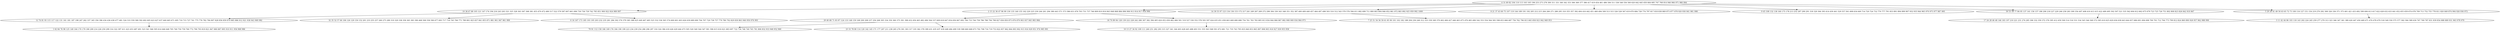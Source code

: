 digraph true_tree {
	"0" -> "1"
	"0" -> "2"
	"0" -> "3"
	"0" -> "4"
	"2" -> "5"
	"0" -> "6"
	"2" -> "7"
	"0" -> "8"
	"0" -> "9"
	"5" -> "10"
	"7" -> "11"
	"8" -> "12"
	"1" -> "13"
	"5" -> "14"
	"3" -> "15"
	"9" -> "16"
	"1" -> "17"
	"13" -> "18"
	"1" -> "19"
	"0" [label="4 31 69 82 104 110 113 163 165 196 253 273 278 300 311 331 340 342 353 366 369 377 386 417 419 454 461 486 506 511 538 548 556 560 620 642 645 650 664 685 747 768 814 946 966 971 980 994"];
	"1" [label="19 38 67 88 105 121 147 174 194 216 243 263 321 325 328 363 367 368 381 455 470 472 480 517 522 579 587 607 661 696 730 736 739 742 785 851 900 922 924 989 997"];
	"2" [label="2 15 22 36 47 96 99 130 135 140 155 162 220 225 230 244 261 294 380 443 571 573 586 631 676 703 731 737 746 809 810 816 843 848 868 884 896 906 913 914 917 954 996"];
	"3" [label="14 39 55 97 123 134 136 153 172 217 241 249 267 269 272 298 304 330 343 348 351 352 387 400 409 440 457 464 497 498 503 510 512 543 570 576 594 611 682 699 711 800 803 804 846 852 861 872 883 892 925 959 992 1000"];
	"4" [label="8 21 37 43 60 75 107 119 144 189 191 192 205 212 215 264 266 271 288 295 310 355 357 392 404 416 442 451 460 494 509 513 515 526 528 567 619 670 684 728 774 797 817 818 838 869 873 877 878 920 930 941 981 998"];
	"5" [label="29 40 68 71 83 87 124 133 148 159 168 200 208 237 256 268 305 334 350 360 375 391 398 432 456 465 482 496 504 537 609 618 647 654 656 667 692 706 733 744 758 786 788 794 798 827 836 850 875 876 879 903 937 945 983 984"];
	"6" [label="9 45 108 132 138 160 175 178 213 252 287 290 291 318 320 364 393 414 430 441 529 557 561 608 634 649 714 720 724 732 770 777 791 833 891 894 899 907 932 935 944 965 970 975 977 987 995"];
	"7" [label="18 70 89 94 128 139 222 228 242 280 307 382 394 405 424 452 458 462 466 501 519 527 530 552 578 593 597 624 635 651 658 663 669 680 688 754 761 763 783 805 813 834 844 866 867 882 908 909 934 964 973"];
	"8" [label="30 53 58 77 84 95 137 141 156 157 186 206 218 227 229 246 258 283 309 354 407 408 410 413 415 422 489 495 502 507 521 535 562 604 612 662 675 679 723 725 726 751 802 808 823 826 842 919 967"];
	"9" [label="5 20 26 41 49 50 63 65 72 73 100 116 127 151 154 219 270 292 308 326 336 371 373 401 421 433 492 599 606 613 617 622 628 632 633 641 652 655 659 674 678 709 713 752 755 778 811 820 849 874 904 926 936 972"];
	"10" [label="79 91 112 158 166 169 176 184 190 199 223 234 239 254 286 296 297 316 324 384 418 426 429 444 473 505 520 540 544 547 581 596 615 616 621 683 697 722 734 748 749 765 781 806 832 933 948 952 960"];
	"11" [label="10 13 27 34 92 109 111 240 251 282 293 315 327 341 344 403 428 445 488 493 551 555 563 568 591 672 681 721 735 743 795 835 840 853 865 897 898 905 918 927 939 955 958"];
	"12" [label="17 24 28 46 48 146 183 197 210 221 231 274 285 306 332 359 372 376 395 412 459 500 514 516 531 534 545 546 569 572 585 610 625 629 636 638 643 644 657 686 691 694 698 700 701 712 764 773 799 812 824 860 890 928 957 962 988 990"];
	"13" [label="12 74 81 93 115 117 122 131 161 181 187 198 247 262 337 345 356 396 434 436 438 477 481 524 533 559 580 592 602 605 623 627 637 640 665 671 695 710 715 727 741 775 776 782 784 807 828 856 859 870 885 886 912 921 938 943 969 982"];
	"14" [label="23 33 78 80 114 120 142 145 171 177 207 211 238 265 276 301 303 317 335 362 378 399 431 435 437 439 448 484 499 539 588 660 668 673 702 708 716 719 753 822 857 862 864 893 902 915 916 929 951 974 985 991"];
	"15" [label="7 25 51 54 56 59 61 85 90 101 102 182 188 204 236 248 312 333 339 349 370 402 406 427 446 463 475 476 483 490 542 553 554 564 583 598 653 666 687 756 762 796 815 845 858 923 942 949 953"];
	"16" [label="3 11 42 44 86 103 118 143 202 224 245 259 277 279 313 323 346 347 361 389 420 447 450 469 471 474 478 479 518 549 550 575 577 582 584 589 630 767 769 787 831 839 854 888 889 931 963 978 979"];
	"17" [label="32 35 52 57 66 106 126 129 150 152 201 233 255 257 260 275 289 319 329 338 358 365 383 390 468 508 558 590 677 693 717 718 745 766 771 789 801 825 837 841 855 871 881 901 947 961 999"];
	"18" [label="1 62 64 76 98 125 149 164 170 179 180 209 214 226 250 299 314 322 397 411 423 453 487 491 523 541 566 595 614 646 648 705 740 750 759 760 772 790 793 819 821 847 880 887 895 910 911 956 968 986"];
	"19" [label="6 16 167 173 185 193 195 203 232 235 281 284 302 374 379 385 388 425 449 467 485 525 532 536 565 574 600 601 603 626 639 689 690 704 707 729 738 757 779 780 792 829 830 863 940 950 976 993"];
}

